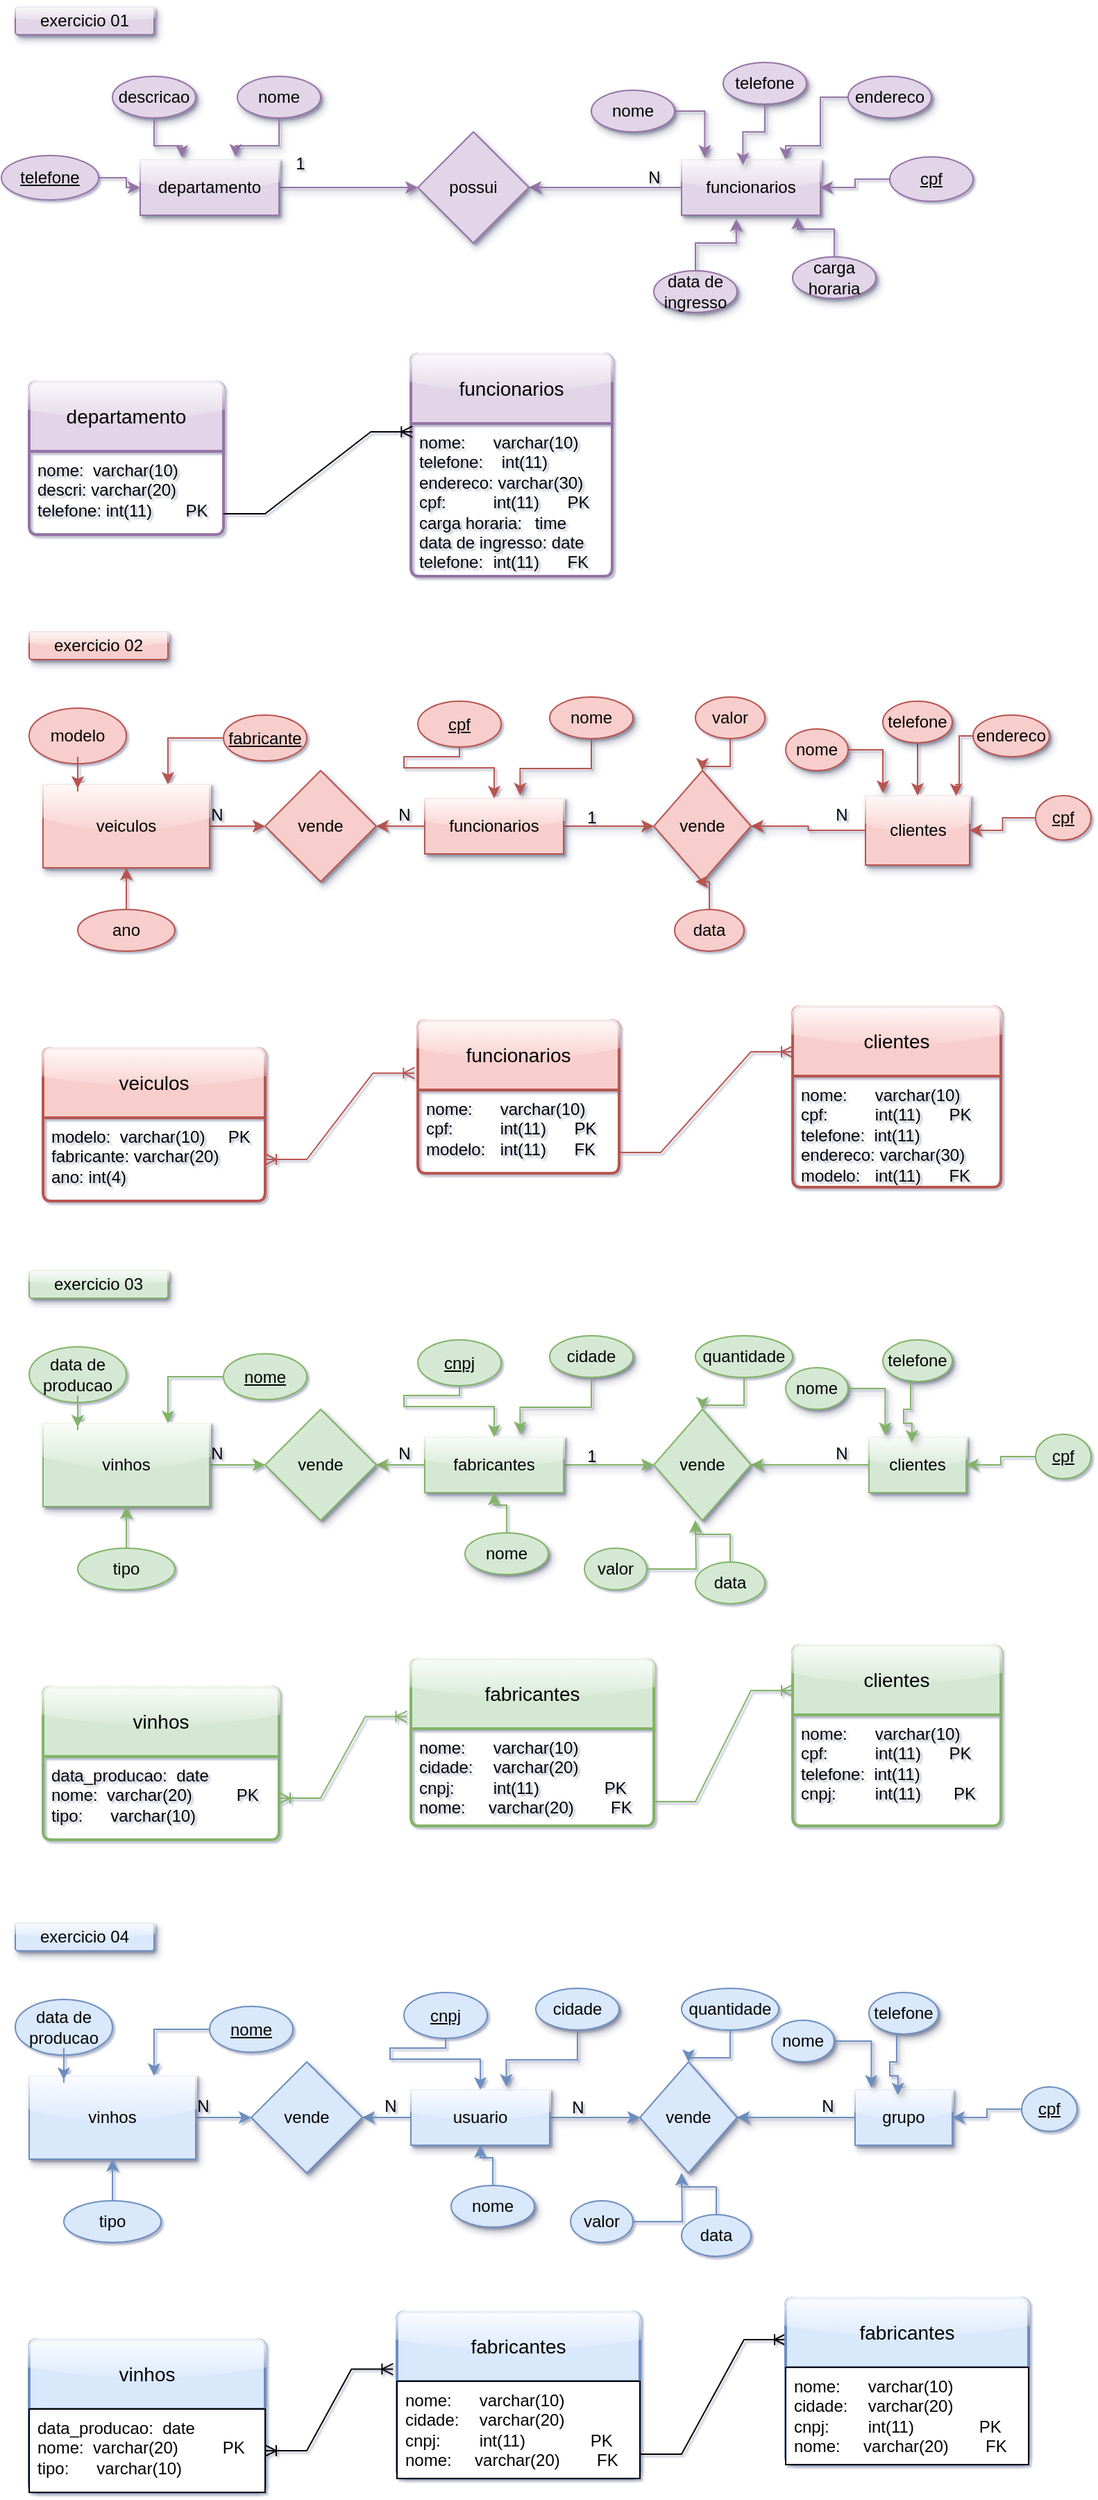 <mxfile version="28.1.1">
  <diagram name="Página-1" id="RFW3i6rPfgu-Dd-O8ILE">
    <mxGraphModel dx="815" dy="444" grid="1" gridSize="10" guides="1" tooltips="1" connect="1" arrows="1" fold="1" page="1" pageScale="1" pageWidth="827" pageHeight="1169" math="0" shadow="1">
      <root>
        <mxCell id="0" />
        <mxCell id="1" parent="0" />
        <mxCell id="dexvFyePQdmzR5AeKXSp-4" value="" style="edgeStyle=orthogonalEdgeStyle;rounded=0;orthogonalLoop=1;jettySize=auto;html=1;fillColor=#e1d5e7;strokeColor=#9673a6;shadow=1;" edge="1" parent="1" source="dexvFyePQdmzR5AeKXSp-1" target="dexvFyePQdmzR5AeKXSp-3">
          <mxGeometry relative="1" as="geometry" />
        </mxCell>
        <mxCell id="dexvFyePQdmzR5AeKXSp-1" value="departamento" style="whiteSpace=wrap;html=1;align=center;fillColor=#e1d5e7;strokeColor=#9673a6;glass=1;shadow=1;" vertex="1" parent="1">
          <mxGeometry x="120" y="180" width="100" height="40" as="geometry" />
        </mxCell>
        <mxCell id="dexvFyePQdmzR5AeKXSp-5" style="edgeStyle=orthogonalEdgeStyle;rounded=0;orthogonalLoop=1;jettySize=auto;html=1;entryX=1;entryY=0.5;entryDx=0;entryDy=0;fillColor=#e1d5e7;strokeColor=#9673a6;shadow=1;" edge="1" parent="1" source="dexvFyePQdmzR5AeKXSp-2" target="dexvFyePQdmzR5AeKXSp-3">
          <mxGeometry relative="1" as="geometry" />
        </mxCell>
        <mxCell id="dexvFyePQdmzR5AeKXSp-2" value="funcionarios" style="whiteSpace=wrap;html=1;align=center;fillColor=#e1d5e7;strokeColor=#9673a6;shadow=1;glass=1;" vertex="1" parent="1">
          <mxGeometry x="510" y="180" width="100" height="40" as="geometry" />
        </mxCell>
        <mxCell id="dexvFyePQdmzR5AeKXSp-3" value="possui" style="rhombus;whiteSpace=wrap;html=1;fillColor=#e1d5e7;strokeColor=#9673a6;shadow=1;rounded=0;" vertex="1" parent="1">
          <mxGeometry x="320" y="160" width="80" height="80" as="geometry" />
        </mxCell>
        <mxCell id="dexvFyePQdmzR5AeKXSp-6" value="1" style="text;html=1;align=center;verticalAlign=middle;resizable=0;points=[];autosize=1;shadow=1;" vertex="1" parent="1">
          <mxGeometry x="220" y="168" width="30" height="30" as="geometry" />
        </mxCell>
        <mxCell id="dexvFyePQdmzR5AeKXSp-7" value="N" style="text;html=1;align=center;verticalAlign=middle;resizable=0;points=[];autosize=1;shadow=1;" vertex="1" parent="1">
          <mxGeometry x="475" y="178" width="30" height="30" as="geometry" />
        </mxCell>
        <mxCell id="dexvFyePQdmzR5AeKXSp-9" value="nome" style="ellipse;whiteSpace=wrap;html=1;align=center;fillColor=#e1d5e7;strokeColor=#9673a6;shadow=1;" vertex="1" parent="1">
          <mxGeometry x="190" y="120" width="60" height="30" as="geometry" />
        </mxCell>
        <mxCell id="dexvFyePQdmzR5AeKXSp-10" value="descricao" style="ellipse;whiteSpace=wrap;html=1;align=center;fillColor=#e1d5e7;strokeColor=#9673a6;shadow=1;" vertex="1" parent="1">
          <mxGeometry x="100" y="120" width="60" height="30" as="geometry" />
        </mxCell>
        <mxCell id="dexvFyePQdmzR5AeKXSp-12" style="edgeStyle=orthogonalEdgeStyle;rounded=0;orthogonalLoop=1;jettySize=auto;html=1;entryX=0.301;entryY=-0.038;entryDx=0;entryDy=0;entryPerimeter=0;fillColor=#e1d5e7;strokeColor=#9673a6;shadow=1;" edge="1" parent="1" source="dexvFyePQdmzR5AeKXSp-10" target="dexvFyePQdmzR5AeKXSp-1">
          <mxGeometry relative="1" as="geometry" />
        </mxCell>
        <mxCell id="dexvFyePQdmzR5AeKXSp-13" style="edgeStyle=orthogonalEdgeStyle;rounded=0;orthogonalLoop=1;jettySize=auto;html=1;entryX=0.687;entryY=-0.055;entryDx=0;entryDy=0;entryPerimeter=0;fillColor=#e1d5e7;strokeColor=#9673a6;shadow=1;" edge="1" parent="1" source="dexvFyePQdmzR5AeKXSp-9" target="dexvFyePQdmzR5AeKXSp-1">
          <mxGeometry relative="1" as="geometry" />
        </mxCell>
        <mxCell id="dexvFyePQdmzR5AeKXSp-15" value="nome" style="ellipse;whiteSpace=wrap;html=1;align=center;fillColor=#e1d5e7;strokeColor=#9673a6;shadow=1;" vertex="1" parent="1">
          <mxGeometry x="445" y="130" width="60" height="30" as="geometry" />
        </mxCell>
        <mxCell id="dexvFyePQdmzR5AeKXSp-16" value="telefone" style="ellipse;whiteSpace=wrap;html=1;align=center;fillColor=#e1d5e7;strokeColor=#9673a6;shadow=1;" vertex="1" parent="1">
          <mxGeometry x="540" y="110" width="60" height="30" as="geometry" />
        </mxCell>
        <mxCell id="dexvFyePQdmzR5AeKXSp-23" style="edgeStyle=orthogonalEdgeStyle;rounded=0;orthogonalLoop=1;jettySize=auto;html=1;entryX=0.75;entryY=0;entryDx=0;entryDy=0;fillColor=#e1d5e7;strokeColor=#9673a6;shadow=1;" edge="1" parent="1" source="dexvFyePQdmzR5AeKXSp-17" target="dexvFyePQdmzR5AeKXSp-2">
          <mxGeometry relative="1" as="geometry">
            <Array as="points">
              <mxPoint x="610" y="135" />
              <mxPoint x="610" y="170" />
              <mxPoint x="585" y="170" />
            </Array>
          </mxGeometry>
        </mxCell>
        <mxCell id="dexvFyePQdmzR5AeKXSp-17" value="endereco" style="ellipse;whiteSpace=wrap;html=1;align=center;fillColor=#e1d5e7;strokeColor=#9673a6;shadow=1;" vertex="1" parent="1">
          <mxGeometry x="630" y="120" width="60" height="30" as="geometry" />
        </mxCell>
        <mxCell id="dexvFyePQdmzR5AeKXSp-19" value="carga horaria" style="ellipse;whiteSpace=wrap;html=1;align=center;fillColor=#e1d5e7;strokeColor=#9673a6;shadow=1;" vertex="1" parent="1">
          <mxGeometry x="590" y="250" width="60" height="30" as="geometry" />
        </mxCell>
        <mxCell id="dexvFyePQdmzR5AeKXSp-20" value="data de ingresso" style="ellipse;whiteSpace=wrap;html=1;align=center;fillColor=#e1d5e7;strokeColor=#9673a6;shadow=1;" vertex="1" parent="1">
          <mxGeometry x="490" y="260" width="60" height="30" as="geometry" />
        </mxCell>
        <mxCell id="dexvFyePQdmzR5AeKXSp-21" style="edgeStyle=orthogonalEdgeStyle;rounded=0;orthogonalLoop=1;jettySize=auto;html=1;entryX=0.167;entryY=-0.038;entryDx=0;entryDy=0;entryPerimeter=0;fillColor=#e1d5e7;strokeColor=#9673a6;shadow=1;" edge="1" parent="1" source="dexvFyePQdmzR5AeKXSp-15" target="dexvFyePQdmzR5AeKXSp-2">
          <mxGeometry relative="1" as="geometry" />
        </mxCell>
        <mxCell id="dexvFyePQdmzR5AeKXSp-22" style="edgeStyle=orthogonalEdgeStyle;rounded=0;orthogonalLoop=1;jettySize=auto;html=1;entryX=0.442;entryY=0.1;entryDx=0;entryDy=0;entryPerimeter=0;fillColor=#e1d5e7;strokeColor=#9673a6;shadow=1;" edge="1" parent="1" source="dexvFyePQdmzR5AeKXSp-16" target="dexvFyePQdmzR5AeKXSp-2">
          <mxGeometry relative="1" as="geometry">
            <Array as="points">
              <mxPoint x="570" y="160" />
              <mxPoint x="554" y="160" />
            </Array>
          </mxGeometry>
        </mxCell>
        <mxCell id="dexvFyePQdmzR5AeKXSp-25" style="edgeStyle=orthogonalEdgeStyle;rounded=0;orthogonalLoop=1;jettySize=auto;html=1;entryX=0.836;entryY=1.031;entryDx=0;entryDy=0;entryPerimeter=0;fillColor=#e1d5e7;strokeColor=#9673a6;shadow=1;" edge="1" parent="1" source="dexvFyePQdmzR5AeKXSp-19" target="dexvFyePQdmzR5AeKXSp-2">
          <mxGeometry relative="1" as="geometry" />
        </mxCell>
        <mxCell id="dexvFyePQdmzR5AeKXSp-27" style="edgeStyle=orthogonalEdgeStyle;rounded=0;orthogonalLoop=1;jettySize=auto;html=1;entryX=0.394;entryY=1.066;entryDx=0;entryDy=0;entryPerimeter=0;fillColor=#e1d5e7;strokeColor=#9673a6;shadow=1;" edge="1" parent="1" source="dexvFyePQdmzR5AeKXSp-20" target="dexvFyePQdmzR5AeKXSp-2">
          <mxGeometry relative="1" as="geometry" />
        </mxCell>
        <mxCell id="dexvFyePQdmzR5AeKXSp-28" value="exercicio 01" style="rounded=1;arcSize=10;whiteSpace=wrap;html=1;align=center;fillColor=#e1d5e7;strokeColor=#9673a6;shadow=1;gradientColor=none;glass=1;" vertex="1" parent="1">
          <mxGeometry x="30" y="70" width="100" height="20" as="geometry" />
        </mxCell>
        <mxCell id="dexvFyePQdmzR5AeKXSp-30" value="departamento" style="swimlane;childLayout=stackLayout;horizontal=1;startSize=50;horizontalStack=0;rounded=1;fontSize=14;fontStyle=0;strokeWidth=2;resizeParent=0;resizeLast=1;shadow=0;dashed=0;align=center;arcSize=4;whiteSpace=wrap;html=1;fillColor=#e1d5e7;strokeColor=#9673a6;glass=1;" vertex="1" parent="1">
          <mxGeometry x="40" y="340" width="140" height="110" as="geometry" />
        </mxCell>
        <mxCell id="dexvFyePQdmzR5AeKXSp-31" value="nome:&amp;nbsp; varchar(10)&lt;div&gt;&lt;div&gt;descri: varchar(20)&lt;/div&gt;&lt;/div&gt;&lt;div&gt;telefone: int(11)&lt;span style=&quot;white-space: pre;&quot;&gt;&#x9;&lt;/span&gt;PK&lt;/div&gt;" style="align=left;strokeColor=none;fillColor=none;spacingLeft=4;spacingRight=4;fontSize=12;verticalAlign=top;resizable=0;rotatable=0;part=1;html=1;whiteSpace=wrap;" vertex="1" parent="dexvFyePQdmzR5AeKXSp-30">
          <mxGeometry y="50" width="140" height="60" as="geometry" />
        </mxCell>
        <mxCell id="dexvFyePQdmzR5AeKXSp-32" value="funcionarios" style="swimlane;childLayout=stackLayout;horizontal=1;startSize=50;horizontalStack=0;rounded=1;fontSize=14;fontStyle=0;strokeWidth=2;resizeParent=0;resizeLast=1;shadow=0;dashed=0;align=center;arcSize=4;whiteSpace=wrap;html=1;fillColor=#e1d5e7;strokeColor=#9673a6;glass=1;" vertex="1" parent="1">
          <mxGeometry x="315" y="320" width="145" height="160" as="geometry" />
        </mxCell>
        <mxCell id="dexvFyePQdmzR5AeKXSp-33" value="nome:&amp;nbsp; &amp;nbsp; &amp;nbsp; varchar(10)&lt;div&gt;telefone:&amp;nbsp; &amp;nbsp; int(11)&lt;/div&gt;&lt;div&gt;endereco: varchar(30)&lt;/div&gt;&lt;div&gt;cpf:&amp;nbsp;&amp;nbsp;&lt;span style=&quot;white-space: pre;&quot;&gt;&#x9;&lt;/span&gt;int(11)&lt;span style=&quot;white-space: pre;&quot;&gt;&#x9;&lt;/span&gt;PK&lt;/div&gt;&lt;div&gt;carga horaria:&lt;span style=&quot;white-space: pre;&quot;&gt;&#x9;&lt;/span&gt;&amp;nbsp;time&lt;/div&gt;&lt;div&gt;data de ingresso: date&lt;/div&gt;&lt;div&gt;telefone:&lt;span style=&quot;white-space: pre;&quot;&gt;&#x9;&lt;/span&gt;int(11)&lt;span style=&quot;white-space: pre;&quot;&gt;&#x9;&lt;/span&gt;FK&lt;/div&gt;" style="align=left;strokeColor=none;fillColor=none;spacingLeft=4;spacingRight=4;fontSize=12;verticalAlign=top;resizable=0;rotatable=0;part=1;html=1;whiteSpace=wrap;" vertex="1" parent="dexvFyePQdmzR5AeKXSp-32">
          <mxGeometry y="50" width="145" height="110" as="geometry" />
        </mxCell>
        <mxCell id="dexvFyePQdmzR5AeKXSp-34" value="" style="edgeStyle=entityRelationEdgeStyle;fontSize=12;html=1;endArrow=ERoneToMany;rounded=0;entryX=0.008;entryY=0.054;entryDx=0;entryDy=0;entryPerimeter=0;exitX=1;exitY=0.75;exitDx=0;exitDy=0;" edge="1" parent="1" source="dexvFyePQdmzR5AeKXSp-31" target="dexvFyePQdmzR5AeKXSp-33">
          <mxGeometry width="100" height="100" relative="1" as="geometry">
            <mxPoint x="180" y="510" as="sourcePoint" />
            <mxPoint x="280" y="410" as="targetPoint" />
          </mxGeometry>
        </mxCell>
        <mxCell id="dexvFyePQdmzR5AeKXSp-37" style="edgeStyle=orthogonalEdgeStyle;rounded=0;orthogonalLoop=1;jettySize=auto;html=1;entryX=1;entryY=0.5;entryDx=0;entryDy=0;fillColor=#e1d5e7;strokeColor=#9673a6;" edge="1" parent="1" source="dexvFyePQdmzR5AeKXSp-36" target="dexvFyePQdmzR5AeKXSp-2">
          <mxGeometry relative="1" as="geometry" />
        </mxCell>
        <mxCell id="dexvFyePQdmzR5AeKXSp-36" value="cpf" style="ellipse;whiteSpace=wrap;html=1;align=center;fontStyle=4;fillColor=#e1d5e7;strokeColor=#9673a6;" vertex="1" parent="1">
          <mxGeometry x="660" y="178" width="60" height="32" as="geometry" />
        </mxCell>
        <mxCell id="dexvFyePQdmzR5AeKXSp-40" style="edgeStyle=orthogonalEdgeStyle;rounded=0;orthogonalLoop=1;jettySize=auto;html=1;fillColor=#e1d5e7;strokeColor=#9673a6;" edge="1" parent="1" source="dexvFyePQdmzR5AeKXSp-38" target="dexvFyePQdmzR5AeKXSp-1">
          <mxGeometry relative="1" as="geometry" />
        </mxCell>
        <mxCell id="dexvFyePQdmzR5AeKXSp-38" value="telefone" style="ellipse;whiteSpace=wrap;html=1;align=center;fontStyle=4;fillColor=#e1d5e7;strokeColor=#9673a6;" vertex="1" parent="1">
          <mxGeometry x="20" y="177" width="70" height="32" as="geometry" />
        </mxCell>
        <mxCell id="dexvFyePQdmzR5AeKXSp-44" value="" style="edgeStyle=orthogonalEdgeStyle;rounded=0;orthogonalLoop=1;jettySize=auto;html=1;fillColor=#f8cecc;strokeColor=#b85450;shadow=1;" edge="1" source="dexvFyePQdmzR5AeKXSp-45" target="dexvFyePQdmzR5AeKXSp-48" parent="1">
          <mxGeometry relative="1" as="geometry" />
        </mxCell>
        <mxCell id="dexvFyePQdmzR5AeKXSp-76" value="" style="edgeStyle=orthogonalEdgeStyle;rounded=0;orthogonalLoop=1;jettySize=auto;html=1;fillColor=#f8cecc;strokeColor=#b85450;" edge="1" parent="1" source="dexvFyePQdmzR5AeKXSp-45" target="dexvFyePQdmzR5AeKXSp-75">
          <mxGeometry relative="1" as="geometry" />
        </mxCell>
        <mxCell id="dexvFyePQdmzR5AeKXSp-45" value="funcionarios" style="whiteSpace=wrap;html=1;align=center;fillColor=#f8cecc;strokeColor=#b85450;glass=1;shadow=1;" vertex="1" parent="1">
          <mxGeometry x="325" y="640" width="100" height="40" as="geometry" />
        </mxCell>
        <mxCell id="dexvFyePQdmzR5AeKXSp-46" style="edgeStyle=orthogonalEdgeStyle;rounded=0;orthogonalLoop=1;jettySize=auto;html=1;entryX=1;entryY=0.5;entryDx=0;entryDy=0;fillColor=#f8cecc;strokeColor=#b85450;shadow=1;" edge="1" source="dexvFyePQdmzR5AeKXSp-47" target="dexvFyePQdmzR5AeKXSp-48" parent="1">
          <mxGeometry relative="1" as="geometry" />
        </mxCell>
        <mxCell id="dexvFyePQdmzR5AeKXSp-47" value="clientes" style="whiteSpace=wrap;html=1;align=center;fillColor=#f8cecc;strokeColor=#b85450;shadow=1;glass=1;" vertex="1" parent="1">
          <mxGeometry x="642.5" y="638" width="75" height="50" as="geometry" />
        </mxCell>
        <mxCell id="dexvFyePQdmzR5AeKXSp-48" value="vende" style="rhombus;whiteSpace=wrap;html=1;fillColor=#f8cecc;strokeColor=#b85450;shadow=1;rounded=0;" vertex="1" parent="1">
          <mxGeometry x="490" y="620" width="70" height="80" as="geometry" />
        </mxCell>
        <mxCell id="dexvFyePQdmzR5AeKXSp-49" value="1" style="text;html=1;align=center;verticalAlign=middle;resizable=0;points=[];autosize=1;shadow=1;" vertex="1" parent="1">
          <mxGeometry x="430" y="639" width="30" height="30" as="geometry" />
        </mxCell>
        <mxCell id="dexvFyePQdmzR5AeKXSp-50" value="N" style="text;html=1;align=center;verticalAlign=middle;resizable=0;points=[];autosize=1;shadow=1;" vertex="1" parent="1">
          <mxGeometry x="610" y="636.5" width="30" height="30" as="geometry" />
        </mxCell>
        <mxCell id="dexvFyePQdmzR5AeKXSp-51" value="nome" style="ellipse;whiteSpace=wrap;html=1;align=center;fillColor=#f8cecc;strokeColor=#b85450;shadow=1;" vertex="1" parent="1">
          <mxGeometry x="415" y="567" width="60" height="30" as="geometry" />
        </mxCell>
        <mxCell id="dexvFyePQdmzR5AeKXSp-54" style="edgeStyle=orthogonalEdgeStyle;rounded=0;orthogonalLoop=1;jettySize=auto;html=1;entryX=0.687;entryY=-0.055;entryDx=0;entryDy=0;entryPerimeter=0;fillColor=#f8cecc;strokeColor=#b85450;shadow=1;" edge="1" source="dexvFyePQdmzR5AeKXSp-51" target="dexvFyePQdmzR5AeKXSp-45" parent="1">
          <mxGeometry relative="1" as="geometry" />
        </mxCell>
        <mxCell id="dexvFyePQdmzR5AeKXSp-55" value="nome" style="ellipse;whiteSpace=wrap;html=1;align=center;fillColor=#f8cecc;strokeColor=#b85450;shadow=1;" vertex="1" parent="1">
          <mxGeometry x="585" y="590" width="45" height="30" as="geometry" />
        </mxCell>
        <mxCell id="dexvFyePQdmzR5AeKXSp-143" style="edgeStyle=orthogonalEdgeStyle;rounded=0;orthogonalLoop=1;jettySize=auto;html=1;entryX=0.5;entryY=0;entryDx=0;entryDy=0;fillColor=#f8cecc;strokeColor=#b85450;" edge="1" parent="1" source="dexvFyePQdmzR5AeKXSp-56" target="dexvFyePQdmzR5AeKXSp-47">
          <mxGeometry relative="1" as="geometry" />
        </mxCell>
        <mxCell id="dexvFyePQdmzR5AeKXSp-56" value="telefone" style="ellipse;whiteSpace=wrap;html=1;align=center;fillColor=#f8cecc;strokeColor=#b85450;shadow=1;" vertex="1" parent="1">
          <mxGeometry x="655" y="570" width="50" height="30" as="geometry" />
        </mxCell>
        <mxCell id="dexvFyePQdmzR5AeKXSp-58" value="endereco" style="ellipse;whiteSpace=wrap;html=1;align=center;fillColor=#f8cecc;strokeColor=#b85450;shadow=1;" vertex="1" parent="1">
          <mxGeometry x="720" y="580" width="55" height="30" as="geometry" />
        </mxCell>
        <mxCell id="dexvFyePQdmzR5AeKXSp-61" style="edgeStyle=orthogonalEdgeStyle;rounded=0;orthogonalLoop=1;jettySize=auto;html=1;entryX=0.167;entryY=-0.038;entryDx=0;entryDy=0;entryPerimeter=0;fillColor=#f8cecc;strokeColor=#b85450;shadow=1;" edge="1" source="dexvFyePQdmzR5AeKXSp-55" target="dexvFyePQdmzR5AeKXSp-47" parent="1">
          <mxGeometry relative="1" as="geometry" />
        </mxCell>
        <mxCell id="dexvFyePQdmzR5AeKXSp-65" value="exercicio 02" style="rounded=1;arcSize=10;whiteSpace=wrap;html=1;align=center;fillColor=#f8cecc;strokeColor=#b85450;shadow=1;glass=1;" vertex="1" parent="1">
          <mxGeometry x="40" y="520" width="100" height="20" as="geometry" />
        </mxCell>
        <mxCell id="dexvFyePQdmzR5AeKXSp-66" value="veiculos" style="swimlane;childLayout=stackLayout;horizontal=1;startSize=50;horizontalStack=0;rounded=1;fontSize=14;fontStyle=0;strokeWidth=2;resizeParent=0;resizeLast=1;shadow=0;dashed=0;align=center;arcSize=4;whiteSpace=wrap;html=1;fillColor=#f8cecc;strokeColor=#b85450;glass=1;" vertex="1" parent="1">
          <mxGeometry x="50" y="820" width="160" height="110" as="geometry" />
        </mxCell>
        <mxCell id="dexvFyePQdmzR5AeKXSp-67" value="modelo:&amp;nbsp; varchar(10)&amp;nbsp; &amp;nbsp; &amp;nbsp;PK&lt;div&gt;&lt;div&gt;fabricante: varchar(20)&lt;/div&gt;&lt;/div&gt;&lt;div&gt;ano: int(4)&lt;span style=&quot;white-space: pre;&quot;&gt;&#x9;&lt;/span&gt;&lt;/div&gt;" style="align=left;strokeColor=none;fillColor=none;spacingLeft=4;spacingRight=4;fontSize=12;verticalAlign=top;resizable=0;rotatable=0;part=1;html=1;whiteSpace=wrap;" vertex="1" parent="dexvFyePQdmzR5AeKXSp-66">
          <mxGeometry y="50" width="160" height="60" as="geometry" />
        </mxCell>
        <mxCell id="dexvFyePQdmzR5AeKXSp-68" value="funcionarios" style="swimlane;childLayout=stackLayout;horizontal=1;startSize=50;horizontalStack=0;rounded=1;fontSize=14;fontStyle=0;strokeWidth=2;resizeParent=0;resizeLast=1;shadow=0;dashed=0;align=center;arcSize=4;whiteSpace=wrap;html=1;fillColor=#f8cecc;strokeColor=#b85450;glass=1;" vertex="1" parent="1">
          <mxGeometry x="320" y="800" width="145" height="110" as="geometry" />
        </mxCell>
        <mxCell id="dexvFyePQdmzR5AeKXSp-69" value="nome:&amp;nbsp; &amp;nbsp; &amp;nbsp; varchar(10)&lt;div&gt;cpf:&amp;nbsp;&amp;nbsp;&lt;span style=&quot;white-space: pre;&quot;&gt;&#x9;&lt;/span&gt;int(11)&lt;span style=&quot;white-space: pre;&quot;&gt;&#x9;&lt;/span&gt;PK&lt;/div&gt;&lt;div&gt;&lt;span style=&quot;background-color: transparent; color: light-dark(rgb(0, 0, 0), rgb(255, 255, 255));&quot;&gt;modelo:&lt;/span&gt;&lt;span style=&quot;background-color: transparent; color: light-dark(rgb(0, 0, 0), rgb(255, 255, 255)); white-space: pre;&quot;&gt;&#x9;&lt;/span&gt;&lt;span style=&quot;background-color: transparent; color: light-dark(rgb(0, 0, 0), rgb(255, 255, 255));&quot;&gt;int(11)&lt;/span&gt;&lt;span style=&quot;background-color: transparent; color: light-dark(rgb(0, 0, 0), rgb(255, 255, 255)); white-space: pre;&quot;&gt;&#x9;&lt;/span&gt;&lt;span style=&quot;background-color: transparent; color: light-dark(rgb(0, 0, 0), rgb(255, 255, 255));&quot;&gt;FK&lt;/span&gt;&lt;/div&gt;" style="align=left;strokeColor=none;fillColor=none;spacingLeft=4;spacingRight=4;fontSize=12;verticalAlign=top;resizable=0;rotatable=0;part=1;html=1;whiteSpace=wrap;" vertex="1" parent="dexvFyePQdmzR5AeKXSp-68">
          <mxGeometry y="50" width="145" height="60" as="geometry" />
        </mxCell>
        <mxCell id="dexvFyePQdmzR5AeKXSp-70" value="" style="edgeStyle=entityRelationEdgeStyle;fontSize=12;html=1;endArrow=ERoneToMany;rounded=0;entryX=0;entryY=0.25;entryDx=0;entryDy=0;exitX=1;exitY=0.75;exitDx=0;exitDy=0;fillColor=#f8cecc;strokeColor=#b85450;" edge="1" source="dexvFyePQdmzR5AeKXSp-69" target="dexvFyePQdmzR5AeKXSp-93" parent="1">
          <mxGeometry width="100" height="100" relative="1" as="geometry">
            <mxPoint x="190" y="960" as="sourcePoint" />
            <mxPoint x="290" y="860" as="targetPoint" />
          </mxGeometry>
        </mxCell>
        <mxCell id="dexvFyePQdmzR5AeKXSp-71" style="edgeStyle=orthogonalEdgeStyle;rounded=0;orthogonalLoop=1;jettySize=auto;html=1;entryX=1;entryY=0.5;entryDx=0;entryDy=0;fillColor=#f8cecc;strokeColor=#b85450;" edge="1" source="dexvFyePQdmzR5AeKXSp-72" target="dexvFyePQdmzR5AeKXSp-47" parent="1">
          <mxGeometry relative="1" as="geometry" />
        </mxCell>
        <mxCell id="dexvFyePQdmzR5AeKXSp-72" value="cpf" style="ellipse;whiteSpace=wrap;html=1;align=center;fontStyle=4;fillColor=#f8cecc;strokeColor=#b85450;" vertex="1" parent="1">
          <mxGeometry x="765" y="638" width="40" height="32" as="geometry" />
        </mxCell>
        <mxCell id="dexvFyePQdmzR5AeKXSp-73" style="edgeStyle=orthogonalEdgeStyle;rounded=0;orthogonalLoop=1;jettySize=auto;html=1;fillColor=#f8cecc;strokeColor=#b85450;" edge="1" source="dexvFyePQdmzR5AeKXSp-74" target="dexvFyePQdmzR5AeKXSp-45" parent="1">
          <mxGeometry relative="1" as="geometry">
            <Array as="points">
              <mxPoint x="350" y="610" />
              <mxPoint x="310" y="610" />
              <mxPoint x="310" y="618" />
              <mxPoint x="375" y="618" />
            </Array>
          </mxGeometry>
        </mxCell>
        <mxCell id="dexvFyePQdmzR5AeKXSp-74" value="cpf" style="ellipse;whiteSpace=wrap;html=1;align=center;fontStyle=4;fillColor=#f8cecc;strokeColor=#b85450;" vertex="1" parent="1">
          <mxGeometry x="320" y="570" width="60" height="33" as="geometry" />
        </mxCell>
        <mxCell id="dexvFyePQdmzR5AeKXSp-75" value="vende" style="rhombus;whiteSpace=wrap;html=1;fillColor=#f8cecc;strokeColor=#b85450;glass=1;shadow=1;" vertex="1" parent="1">
          <mxGeometry x="210" y="620" width="80" height="80" as="geometry" />
        </mxCell>
        <mxCell id="dexvFyePQdmzR5AeKXSp-79" value="" style="edgeStyle=orthogonalEdgeStyle;rounded=0;orthogonalLoop=1;jettySize=auto;html=1;fillColor=#f8cecc;strokeColor=#b85450;" edge="1" parent="1" source="dexvFyePQdmzR5AeKXSp-77" target="dexvFyePQdmzR5AeKXSp-75">
          <mxGeometry relative="1" as="geometry" />
        </mxCell>
        <mxCell id="dexvFyePQdmzR5AeKXSp-77" value="veiculos" style="whiteSpace=wrap;html=1;fillColor=#f8cecc;strokeColor=#b85450;glass=1;shadow=1;" vertex="1" parent="1">
          <mxGeometry x="50" y="630" width="120" height="60" as="geometry" />
        </mxCell>
        <mxCell id="dexvFyePQdmzR5AeKXSp-81" value="modelo" style="ellipse;whiteSpace=wrap;html=1;align=center;fillColor=#f8cecc;strokeColor=#b85450;" vertex="1" parent="1">
          <mxGeometry x="40" y="575" width="70" height="40" as="geometry" />
        </mxCell>
        <mxCell id="dexvFyePQdmzR5AeKXSp-86" style="edgeStyle=orthogonalEdgeStyle;rounded=0;orthogonalLoop=1;jettySize=auto;html=1;entryX=0.5;entryY=1;entryDx=0;entryDy=0;fillColor=#f8cecc;strokeColor=#b85450;" edge="1" parent="1" source="dexvFyePQdmzR5AeKXSp-82" target="dexvFyePQdmzR5AeKXSp-77">
          <mxGeometry relative="1" as="geometry" />
        </mxCell>
        <mxCell id="dexvFyePQdmzR5AeKXSp-82" value="ano" style="ellipse;whiteSpace=wrap;html=1;align=center;fillColor=#f8cecc;strokeColor=#b85450;" vertex="1" parent="1">
          <mxGeometry x="75" y="720" width="70" height="30" as="geometry" />
        </mxCell>
        <mxCell id="dexvFyePQdmzR5AeKXSp-85" style="edgeStyle=orthogonalEdgeStyle;rounded=0;orthogonalLoop=1;jettySize=auto;html=1;entryX=0.208;entryY=0.049;entryDx=0;entryDy=0;entryPerimeter=0;fillColor=#f8cecc;strokeColor=#b85450;" edge="1" parent="1" source="dexvFyePQdmzR5AeKXSp-81" target="dexvFyePQdmzR5AeKXSp-77">
          <mxGeometry relative="1" as="geometry" />
        </mxCell>
        <mxCell id="dexvFyePQdmzR5AeKXSp-87" value="data" style="ellipse;whiteSpace=wrap;html=1;align=center;fillColor=#f8cecc;strokeColor=#b85450;" vertex="1" parent="1">
          <mxGeometry x="505" y="720" width="50" height="30" as="geometry" />
        </mxCell>
        <mxCell id="dexvFyePQdmzR5AeKXSp-89" style="edgeStyle=orthogonalEdgeStyle;rounded=0;orthogonalLoop=1;jettySize=auto;html=1;entryX=0.5;entryY=0;entryDx=0;entryDy=0;fillColor=#f8cecc;strokeColor=#b85450;" edge="1" parent="1" source="dexvFyePQdmzR5AeKXSp-88" target="dexvFyePQdmzR5AeKXSp-48">
          <mxGeometry relative="1" as="geometry" />
        </mxCell>
        <mxCell id="dexvFyePQdmzR5AeKXSp-88" value="valor" style="ellipse;whiteSpace=wrap;html=1;align=center;fillColor=#f8cecc;strokeColor=#b85450;" vertex="1" parent="1">
          <mxGeometry x="520" y="567" width="50" height="30" as="geometry" />
        </mxCell>
        <mxCell id="dexvFyePQdmzR5AeKXSp-90" style="edgeStyle=orthogonalEdgeStyle;rounded=0;orthogonalLoop=1;jettySize=auto;html=1;entryX=0.429;entryY=1;entryDx=0;entryDy=0;entryPerimeter=0;fillColor=#f8cecc;strokeColor=#b85450;" edge="1" parent="1" source="dexvFyePQdmzR5AeKXSp-87" target="dexvFyePQdmzR5AeKXSp-48">
          <mxGeometry relative="1" as="geometry" />
        </mxCell>
        <mxCell id="dexvFyePQdmzR5AeKXSp-91" value="N" style="text;html=1;align=center;verticalAlign=middle;resizable=0;points=[];autosize=1;" vertex="1" parent="1">
          <mxGeometry x="160" y="636.5" width="30" height="30" as="geometry" />
        </mxCell>
        <mxCell id="dexvFyePQdmzR5AeKXSp-92" value="N" style="text;html=1;align=center;verticalAlign=middle;resizable=0;points=[];autosize=1;" vertex="1" parent="1">
          <mxGeometry x="295" y="636.5" width="30" height="30" as="geometry" />
        </mxCell>
        <mxCell id="dexvFyePQdmzR5AeKXSp-93" value="clientes" style="swimlane;childLayout=stackLayout;horizontal=1;startSize=50;horizontalStack=0;rounded=1;fontSize=14;fontStyle=0;strokeWidth=2;resizeParent=0;resizeLast=1;shadow=0;dashed=0;align=center;arcSize=4;whiteSpace=wrap;html=1;fillColor=#f8cecc;strokeColor=#b85450;glass=1;" vertex="1" parent="1">
          <mxGeometry x="590" y="790" width="150" height="130" as="geometry" />
        </mxCell>
        <mxCell id="dexvFyePQdmzR5AeKXSp-94" value="nome:&amp;nbsp; &amp;nbsp; &amp;nbsp; varchar(10)&lt;div&gt;cpf:&amp;nbsp;&amp;nbsp;&lt;span style=&quot;white-space: pre;&quot;&gt;&#x9;&lt;/span&gt;int(11)&lt;span style=&quot;white-space: pre;&quot;&gt;&#x9;&lt;/span&gt;PK&lt;/div&gt;&lt;div&gt;telefone:&amp;nbsp; int(11)&lt;/div&gt;&lt;div&gt;endereco: varchar(30)&lt;/div&gt;&lt;div&gt;&lt;span style=&quot;background-color: transparent; color: light-dark(rgb(0, 0, 0), rgb(255, 255, 255));&quot;&gt;modelo:&lt;/span&gt;&lt;span style=&quot;background-color: transparent; color: light-dark(rgb(0, 0, 0), rgb(255, 255, 255)); white-space: pre;&quot;&gt;&#x9;&lt;/span&gt;&lt;span style=&quot;background-color: transparent; color: light-dark(rgb(0, 0, 0), rgb(255, 255, 255));&quot;&gt;int(11)&lt;/span&gt;&lt;span style=&quot;background-color: transparent; color: light-dark(rgb(0, 0, 0), rgb(255, 255, 255)); white-space: pre;&quot;&gt;&#x9;&lt;/span&gt;&lt;span style=&quot;background-color: transparent; color: light-dark(rgb(0, 0, 0), rgb(255, 255, 255));&quot;&gt;FK&lt;/span&gt;&lt;/div&gt;" style="align=left;strokeColor=none;fillColor=none;spacingLeft=4;spacingRight=4;fontSize=12;verticalAlign=top;resizable=0;rotatable=0;part=1;html=1;whiteSpace=wrap;" vertex="1" parent="dexvFyePQdmzR5AeKXSp-93">
          <mxGeometry y="50" width="150" height="80" as="geometry" />
        </mxCell>
        <mxCell id="dexvFyePQdmzR5AeKXSp-95" value="" style="edgeStyle=entityRelationEdgeStyle;fontSize=12;html=1;endArrow=ERoneToMany;startArrow=ERoneToMany;rounded=0;entryX=-0.016;entryY=0.344;entryDx=0;entryDy=0;entryPerimeter=0;exitX=1;exitY=0.5;exitDx=0;exitDy=0;fillColor=#f8cecc;strokeColor=#b85450;" edge="1" parent="1" source="dexvFyePQdmzR5AeKXSp-67" target="dexvFyePQdmzR5AeKXSp-68">
          <mxGeometry width="100" height="100" relative="1" as="geometry">
            <mxPoint x="390" y="840" as="sourcePoint" />
            <mxPoint x="490" y="740" as="targetPoint" />
          </mxGeometry>
        </mxCell>
        <mxCell id="dexvFyePQdmzR5AeKXSp-97" style="edgeStyle=orthogonalEdgeStyle;rounded=0;orthogonalLoop=1;jettySize=auto;html=1;entryX=0.75;entryY=0;entryDx=0;entryDy=0;fillColor=#f8cecc;strokeColor=#b85450;" edge="1" parent="1" source="dexvFyePQdmzR5AeKXSp-96" target="dexvFyePQdmzR5AeKXSp-77">
          <mxGeometry relative="1" as="geometry" />
        </mxCell>
        <mxCell id="dexvFyePQdmzR5AeKXSp-96" value="fabricante" style="ellipse;whiteSpace=wrap;html=1;align=center;fontStyle=4;fillColor=#f8cecc;strokeColor=#b85450;" vertex="1" parent="1">
          <mxGeometry x="180" y="580" width="60" height="33" as="geometry" />
        </mxCell>
        <mxCell id="dexvFyePQdmzR5AeKXSp-98" value="" style="edgeStyle=orthogonalEdgeStyle;rounded=0;orthogonalLoop=1;jettySize=auto;html=1;fillColor=#d5e8d4;strokeColor=#82b366;shadow=1;" edge="1" source="dexvFyePQdmzR5AeKXSp-100" target="dexvFyePQdmzR5AeKXSp-103" parent="1">
          <mxGeometry relative="1" as="geometry" />
        </mxCell>
        <mxCell id="dexvFyePQdmzR5AeKXSp-99" value="" style="edgeStyle=orthogonalEdgeStyle;rounded=0;orthogonalLoop=1;jettySize=auto;html=1;fillColor=#d5e8d4;strokeColor=#82b366;" edge="1" source="dexvFyePQdmzR5AeKXSp-100" target="dexvFyePQdmzR5AeKXSp-124" parent="1">
          <mxGeometry relative="1" as="geometry" />
        </mxCell>
        <mxCell id="dexvFyePQdmzR5AeKXSp-100" value="fabricantes" style="whiteSpace=wrap;html=1;align=center;fillColor=#d5e8d4;strokeColor=#82b366;glass=1;shadow=1;" vertex="1" parent="1">
          <mxGeometry x="325" y="1100" width="100" height="40" as="geometry" />
        </mxCell>
        <mxCell id="dexvFyePQdmzR5AeKXSp-101" style="edgeStyle=orthogonalEdgeStyle;rounded=0;orthogonalLoop=1;jettySize=auto;html=1;entryX=1;entryY=0.5;entryDx=0;entryDy=0;fillColor=#d5e8d4;strokeColor=#82b366;shadow=1;" edge="1" source="dexvFyePQdmzR5AeKXSp-102" target="dexvFyePQdmzR5AeKXSp-103" parent="1">
          <mxGeometry relative="1" as="geometry" />
        </mxCell>
        <mxCell id="dexvFyePQdmzR5AeKXSp-102" value="clientes" style="whiteSpace=wrap;html=1;align=center;fillColor=#d5e8d4;strokeColor=#82b366;shadow=1;glass=1;" vertex="1" parent="1">
          <mxGeometry x="645" y="1100" width="70" height="40" as="geometry" />
        </mxCell>
        <mxCell id="dexvFyePQdmzR5AeKXSp-103" value="vende" style="rhombus;whiteSpace=wrap;html=1;fillColor=#d5e8d4;strokeColor=#82b366;shadow=1;rounded=0;" vertex="1" parent="1">
          <mxGeometry x="490" y="1080" width="70" height="80" as="geometry" />
        </mxCell>
        <mxCell id="dexvFyePQdmzR5AeKXSp-104" value="1" style="text;html=1;align=center;verticalAlign=middle;resizable=0;points=[];autosize=1;shadow=1;" vertex="1" parent="1">
          <mxGeometry x="430" y="1099" width="30" height="30" as="geometry" />
        </mxCell>
        <mxCell id="dexvFyePQdmzR5AeKXSp-105" value="N" style="text;html=1;align=center;verticalAlign=middle;resizable=0;points=[];autosize=1;shadow=1;" vertex="1" parent="1">
          <mxGeometry x="610" y="1096.5" width="30" height="30" as="geometry" />
        </mxCell>
        <mxCell id="dexvFyePQdmzR5AeKXSp-106" value="cidade" style="ellipse;whiteSpace=wrap;html=1;align=center;fillColor=#d5e8d4;strokeColor=#82b366;shadow=1;" vertex="1" parent="1">
          <mxGeometry x="415" y="1027" width="60" height="30" as="geometry" />
        </mxCell>
        <mxCell id="dexvFyePQdmzR5AeKXSp-107" style="edgeStyle=orthogonalEdgeStyle;rounded=0;orthogonalLoop=1;jettySize=auto;html=1;entryX=0.687;entryY=-0.055;entryDx=0;entryDy=0;entryPerimeter=0;fillColor=#d5e8d4;strokeColor=#82b366;shadow=1;" edge="1" source="dexvFyePQdmzR5AeKXSp-106" target="dexvFyePQdmzR5AeKXSp-100" parent="1">
          <mxGeometry relative="1" as="geometry" />
        </mxCell>
        <mxCell id="dexvFyePQdmzR5AeKXSp-108" value="nome" style="ellipse;whiteSpace=wrap;html=1;align=center;fillColor=#d5e8d4;strokeColor=#82b366;shadow=1;" vertex="1" parent="1">
          <mxGeometry x="585" y="1050" width="45" height="30" as="geometry" />
        </mxCell>
        <mxCell id="dexvFyePQdmzR5AeKXSp-109" value="telefone" style="ellipse;whiteSpace=wrap;html=1;align=center;fillColor=#d5e8d4;strokeColor=#82b366;shadow=1;" vertex="1" parent="1">
          <mxGeometry x="655" y="1030" width="50" height="30" as="geometry" />
        </mxCell>
        <mxCell id="dexvFyePQdmzR5AeKXSp-112" style="edgeStyle=orthogonalEdgeStyle;rounded=0;orthogonalLoop=1;jettySize=auto;html=1;entryX=0.167;entryY=-0.038;entryDx=0;entryDy=0;entryPerimeter=0;fillColor=#d5e8d4;strokeColor=#82b366;shadow=1;" edge="1" source="dexvFyePQdmzR5AeKXSp-108" target="dexvFyePQdmzR5AeKXSp-102" parent="1">
          <mxGeometry relative="1" as="geometry" />
        </mxCell>
        <mxCell id="dexvFyePQdmzR5AeKXSp-113" style="edgeStyle=orthogonalEdgeStyle;rounded=0;orthogonalLoop=1;jettySize=auto;html=1;entryX=0.442;entryY=0.1;entryDx=0;entryDy=0;entryPerimeter=0;fillColor=#d5e8d4;strokeColor=#82b366;shadow=1;" edge="1" source="dexvFyePQdmzR5AeKXSp-109" target="dexvFyePQdmzR5AeKXSp-102" parent="1">
          <mxGeometry relative="1" as="geometry">
            <Array as="points">
              <mxPoint x="675" y="1080" />
              <mxPoint x="670" y="1080" />
              <mxPoint x="670" y="1090" />
              <mxPoint x="676" y="1090" />
            </Array>
          </mxGeometry>
        </mxCell>
        <mxCell id="dexvFyePQdmzR5AeKXSp-114" value="exercicio 03" style="rounded=1;arcSize=10;whiteSpace=wrap;html=1;align=center;fillColor=#d5e8d4;strokeColor=#82b366;shadow=1;glass=1;" vertex="1" parent="1">
          <mxGeometry x="40" y="980" width="100" height="20" as="geometry" />
        </mxCell>
        <mxCell id="dexvFyePQdmzR5AeKXSp-115" value="vinhos" style="swimlane;childLayout=stackLayout;horizontal=1;startSize=50;horizontalStack=0;rounded=1;fontSize=14;fontStyle=0;strokeWidth=2;resizeParent=0;resizeLast=1;shadow=0;dashed=0;align=center;arcSize=4;whiteSpace=wrap;html=1;fillColor=#d5e8d4;strokeColor=#82b366;glass=1;" vertex="1" parent="1">
          <mxGeometry x="50" y="1280" width="170" height="110" as="geometry" />
        </mxCell>
        <mxCell id="dexvFyePQdmzR5AeKXSp-116" value="data_producao:&amp;nbsp; date&amp;nbsp; &amp;nbsp;&amp;nbsp;&lt;div&gt;&lt;div&gt;nome:&amp;nbsp; varchar(20)&lt;span style=&quot;white-space: pre;&quot;&gt;&#x9;&lt;/span&gt;&lt;span style=&quot;white-space: pre;&quot;&gt;&#x9;&lt;/span&gt;PK&lt;/div&gt;&lt;/div&gt;&lt;div&gt;tipo:&amp;nbsp; &amp;nbsp; &amp;nbsp; varchar(10)&lt;span style=&quot;white-space: pre;&quot;&gt;&#x9;&lt;/span&gt;&lt;/div&gt;" style="align=left;strokeColor=none;fillColor=none;spacingLeft=4;spacingRight=4;fontSize=12;verticalAlign=top;resizable=0;rotatable=0;part=1;html=1;whiteSpace=wrap;" vertex="1" parent="dexvFyePQdmzR5AeKXSp-115">
          <mxGeometry y="50" width="170" height="60" as="geometry" />
        </mxCell>
        <mxCell id="dexvFyePQdmzR5AeKXSp-117" value="fabricantes" style="swimlane;childLayout=stackLayout;horizontal=1;startSize=50;horizontalStack=0;rounded=1;fontSize=14;fontStyle=0;strokeWidth=2;resizeParent=0;resizeLast=1;shadow=0;dashed=0;align=center;arcSize=4;whiteSpace=wrap;html=1;fillColor=#d5e8d4;strokeColor=#82b366;glass=1;" vertex="1" parent="1">
          <mxGeometry x="315" y="1260" width="175" height="120" as="geometry" />
        </mxCell>
        <mxCell id="dexvFyePQdmzR5AeKXSp-118" value="nome:&amp;nbsp; &amp;nbsp; &amp;nbsp; varchar(10)&lt;div&gt;cidade:&lt;span style=&quot;white-space: pre;&quot;&gt;&#x9;&lt;/span&gt;varchar(20)&lt;br&gt;&lt;div&gt;cnpj:&amp;nbsp;&amp;nbsp;&lt;span style=&quot;white-space: pre;&quot;&gt;&#x9;&lt;/span&gt;int(11)&lt;span style=&quot;white-space: pre;&quot;&gt;&#x9;&lt;/span&gt;&amp;nbsp; &amp;nbsp; &amp;nbsp; &amp;nbsp; PK&lt;/div&gt;&lt;div&gt;&lt;div&gt;nome:&amp;nbsp; &amp;nbsp; &amp;nbsp;varchar(20)&amp;nbsp; &amp;nbsp; &amp;nbsp; &amp;nbsp; FK&lt;/div&gt;&lt;/div&gt;&lt;/div&gt;" style="align=left;strokeColor=none;fillColor=none;spacingLeft=4;spacingRight=4;fontSize=12;verticalAlign=top;resizable=0;rotatable=0;part=1;html=1;whiteSpace=wrap;" vertex="1" parent="dexvFyePQdmzR5AeKXSp-117">
          <mxGeometry y="50" width="175" height="70" as="geometry" />
        </mxCell>
        <mxCell id="dexvFyePQdmzR5AeKXSp-119" value="" style="edgeStyle=entityRelationEdgeStyle;fontSize=12;html=1;endArrow=ERoneToMany;rounded=0;entryX=0;entryY=0.25;entryDx=0;entryDy=0;exitX=1;exitY=0.75;exitDx=0;exitDy=0;fillColor=#d5e8d4;strokeColor=#82b366;" edge="1" source="dexvFyePQdmzR5AeKXSp-118" target="dexvFyePQdmzR5AeKXSp-137" parent="1">
          <mxGeometry width="100" height="100" relative="1" as="geometry">
            <mxPoint x="190" y="1420" as="sourcePoint" />
            <mxPoint x="290" y="1320" as="targetPoint" />
          </mxGeometry>
        </mxCell>
        <mxCell id="dexvFyePQdmzR5AeKXSp-120" style="edgeStyle=orthogonalEdgeStyle;rounded=0;orthogonalLoop=1;jettySize=auto;html=1;entryX=1;entryY=0.5;entryDx=0;entryDy=0;fillColor=#d5e8d4;strokeColor=#82b366;" edge="1" source="dexvFyePQdmzR5AeKXSp-121" target="dexvFyePQdmzR5AeKXSp-102" parent="1">
          <mxGeometry relative="1" as="geometry" />
        </mxCell>
        <mxCell id="dexvFyePQdmzR5AeKXSp-121" value="cpf" style="ellipse;whiteSpace=wrap;html=1;align=center;fontStyle=4;fillColor=#d5e8d4;strokeColor=#82b366;" vertex="1" parent="1">
          <mxGeometry x="765" y="1098" width="40" height="32" as="geometry" />
        </mxCell>
        <mxCell id="dexvFyePQdmzR5AeKXSp-122" style="edgeStyle=orthogonalEdgeStyle;rounded=0;orthogonalLoop=1;jettySize=auto;html=1;fillColor=#d5e8d4;strokeColor=#82b366;" edge="1" source="dexvFyePQdmzR5AeKXSp-123" target="dexvFyePQdmzR5AeKXSp-100" parent="1">
          <mxGeometry relative="1" as="geometry">
            <Array as="points">
              <mxPoint x="350" y="1070" />
              <mxPoint x="310" y="1070" />
              <mxPoint x="310" y="1078" />
              <mxPoint x="375" y="1078" />
            </Array>
          </mxGeometry>
        </mxCell>
        <mxCell id="dexvFyePQdmzR5AeKXSp-123" value="cnpj" style="ellipse;whiteSpace=wrap;html=1;align=center;fontStyle=4;fillColor=#d5e8d4;strokeColor=#82b366;" vertex="1" parent="1">
          <mxGeometry x="320" y="1030" width="60" height="33" as="geometry" />
        </mxCell>
        <mxCell id="dexvFyePQdmzR5AeKXSp-124" value="vende" style="rhombus;whiteSpace=wrap;html=1;fillColor=#d5e8d4;strokeColor=#82b366;glass=1;shadow=1;" vertex="1" parent="1">
          <mxGeometry x="210" y="1080" width="80" height="80" as="geometry" />
        </mxCell>
        <mxCell id="dexvFyePQdmzR5AeKXSp-125" value="" style="edgeStyle=orthogonalEdgeStyle;rounded=0;orthogonalLoop=1;jettySize=auto;html=1;fillColor=#d5e8d4;strokeColor=#82b366;" edge="1" source="dexvFyePQdmzR5AeKXSp-126" target="dexvFyePQdmzR5AeKXSp-124" parent="1">
          <mxGeometry relative="1" as="geometry" />
        </mxCell>
        <mxCell id="dexvFyePQdmzR5AeKXSp-126" value="vinhos" style="whiteSpace=wrap;html=1;fillColor=#d5e8d4;strokeColor=#82b366;glass=1;shadow=1;" vertex="1" parent="1">
          <mxGeometry x="50" y="1090" width="120" height="60" as="geometry" />
        </mxCell>
        <mxCell id="dexvFyePQdmzR5AeKXSp-127" value="data de producao" style="ellipse;whiteSpace=wrap;html=1;align=center;fillColor=#d5e8d4;strokeColor=#82b366;" vertex="1" parent="1">
          <mxGeometry x="40" y="1035" width="70" height="40" as="geometry" />
        </mxCell>
        <mxCell id="dexvFyePQdmzR5AeKXSp-128" style="edgeStyle=orthogonalEdgeStyle;rounded=0;orthogonalLoop=1;jettySize=auto;html=1;entryX=0.5;entryY=1;entryDx=0;entryDy=0;fillColor=#d5e8d4;strokeColor=#82b366;" edge="1" source="dexvFyePQdmzR5AeKXSp-129" target="dexvFyePQdmzR5AeKXSp-126" parent="1">
          <mxGeometry relative="1" as="geometry" />
        </mxCell>
        <mxCell id="dexvFyePQdmzR5AeKXSp-129" value="tipo" style="ellipse;whiteSpace=wrap;html=1;align=center;fillColor=#d5e8d4;strokeColor=#82b366;" vertex="1" parent="1">
          <mxGeometry x="75" y="1180" width="70" height="30" as="geometry" />
        </mxCell>
        <mxCell id="dexvFyePQdmzR5AeKXSp-130" style="edgeStyle=orthogonalEdgeStyle;rounded=0;orthogonalLoop=1;jettySize=auto;html=1;entryX=0.208;entryY=0.049;entryDx=0;entryDy=0;entryPerimeter=0;fillColor=#d5e8d4;strokeColor=#82b366;" edge="1" source="dexvFyePQdmzR5AeKXSp-127" target="dexvFyePQdmzR5AeKXSp-126" parent="1">
          <mxGeometry relative="1" as="geometry" />
        </mxCell>
        <mxCell id="dexvFyePQdmzR5AeKXSp-131" value="data" style="ellipse;whiteSpace=wrap;html=1;align=center;fillColor=#d5e8d4;strokeColor=#82b366;" vertex="1" parent="1">
          <mxGeometry x="520" y="1190" width="50" height="30" as="geometry" />
        </mxCell>
        <mxCell id="dexvFyePQdmzR5AeKXSp-132" style="edgeStyle=orthogonalEdgeStyle;rounded=0;orthogonalLoop=1;jettySize=auto;html=1;entryX=0.5;entryY=0;entryDx=0;entryDy=0;fillColor=#d5e8d4;strokeColor=#82b366;" edge="1" source="dexvFyePQdmzR5AeKXSp-133" target="dexvFyePQdmzR5AeKXSp-103" parent="1">
          <mxGeometry relative="1" as="geometry" />
        </mxCell>
        <mxCell id="dexvFyePQdmzR5AeKXSp-133" value="quantidade" style="ellipse;whiteSpace=wrap;html=1;align=center;fillColor=#d5e8d4;strokeColor=#82b366;" vertex="1" parent="1">
          <mxGeometry x="520" y="1027" width="70" height="30" as="geometry" />
        </mxCell>
        <mxCell id="dexvFyePQdmzR5AeKXSp-134" style="edgeStyle=orthogonalEdgeStyle;rounded=0;orthogonalLoop=1;jettySize=auto;html=1;entryX=0.429;entryY=1;entryDx=0;entryDy=0;entryPerimeter=0;fillColor=#d5e8d4;strokeColor=#82b366;" edge="1" source="dexvFyePQdmzR5AeKXSp-131" target="dexvFyePQdmzR5AeKXSp-103" parent="1">
          <mxGeometry relative="1" as="geometry" />
        </mxCell>
        <mxCell id="dexvFyePQdmzR5AeKXSp-135" value="N" style="text;html=1;align=center;verticalAlign=middle;resizable=0;points=[];autosize=1;" vertex="1" parent="1">
          <mxGeometry x="160" y="1096.5" width="30" height="30" as="geometry" />
        </mxCell>
        <mxCell id="dexvFyePQdmzR5AeKXSp-136" value="N" style="text;html=1;align=center;verticalAlign=middle;resizable=0;points=[];autosize=1;" vertex="1" parent="1">
          <mxGeometry x="295" y="1096.5" width="30" height="30" as="geometry" />
        </mxCell>
        <mxCell id="dexvFyePQdmzR5AeKXSp-137" value="clientes" style="swimlane;childLayout=stackLayout;horizontal=1;startSize=50;horizontalStack=0;rounded=1;fontSize=14;fontStyle=0;strokeWidth=2;resizeParent=0;resizeLast=1;shadow=0;dashed=0;align=center;arcSize=4;whiteSpace=wrap;html=1;fillColor=#d5e8d4;strokeColor=#82b366;glass=1;" vertex="1" parent="1">
          <mxGeometry x="590" y="1250" width="150" height="130" as="geometry" />
        </mxCell>
        <mxCell id="dexvFyePQdmzR5AeKXSp-138" value="nome:&amp;nbsp; &amp;nbsp; &amp;nbsp; varchar(10)&lt;div&gt;cpf:&amp;nbsp;&amp;nbsp;&lt;span style=&quot;white-space: pre;&quot;&gt;&#x9;&lt;/span&gt;int(11)&lt;span style=&quot;white-space: pre;&quot;&gt;&#x9;&lt;/span&gt;PK&lt;/div&gt;&lt;div&gt;telefone:&amp;nbsp; int(11)&lt;/div&gt;&lt;div&gt;&lt;div&gt;cnpj:&amp;nbsp;&amp;nbsp;&lt;span style=&quot;white-space: pre;&quot;&gt;&#x9;&lt;/span&gt;int(11)&lt;span style=&quot;white-space: pre;&quot;&gt;&#x9;&lt;/span&gt;&amp;nbsp;PK&lt;/div&gt;&lt;div&gt;&lt;br&gt;&lt;/div&gt;&lt;div&gt;&lt;/div&gt;&lt;/div&gt;" style="align=left;strokeColor=none;fillColor=none;spacingLeft=4;spacingRight=4;fontSize=12;verticalAlign=top;resizable=0;rotatable=0;part=1;html=1;whiteSpace=wrap;" vertex="1" parent="dexvFyePQdmzR5AeKXSp-137">
          <mxGeometry y="50" width="150" height="80" as="geometry" />
        </mxCell>
        <mxCell id="dexvFyePQdmzR5AeKXSp-139" value="" style="edgeStyle=entityRelationEdgeStyle;fontSize=12;html=1;endArrow=ERoneToMany;startArrow=ERoneToMany;rounded=0;entryX=-0.016;entryY=0.344;entryDx=0;entryDy=0;entryPerimeter=0;exitX=1;exitY=0.5;exitDx=0;exitDy=0;fillColor=#d5e8d4;strokeColor=#82b366;" edge="1" source="dexvFyePQdmzR5AeKXSp-116" target="dexvFyePQdmzR5AeKXSp-117" parent="1">
          <mxGeometry width="100" height="100" relative="1" as="geometry">
            <mxPoint x="390" y="1300" as="sourcePoint" />
            <mxPoint x="490" y="1200" as="targetPoint" />
          </mxGeometry>
        </mxCell>
        <mxCell id="dexvFyePQdmzR5AeKXSp-140" style="edgeStyle=orthogonalEdgeStyle;rounded=0;orthogonalLoop=1;jettySize=auto;html=1;entryX=0.75;entryY=0;entryDx=0;entryDy=0;fillColor=#d5e8d4;strokeColor=#82b366;" edge="1" source="dexvFyePQdmzR5AeKXSp-141" target="dexvFyePQdmzR5AeKXSp-126" parent="1">
          <mxGeometry relative="1" as="geometry" />
        </mxCell>
        <mxCell id="dexvFyePQdmzR5AeKXSp-141" value="nome" style="ellipse;whiteSpace=wrap;html=1;align=center;fontStyle=4;fillColor=#d5e8d4;strokeColor=#82b366;" vertex="1" parent="1">
          <mxGeometry x="180" y="1040" width="60" height="33" as="geometry" />
        </mxCell>
        <mxCell id="dexvFyePQdmzR5AeKXSp-142" style="edgeStyle=orthogonalEdgeStyle;rounded=0;orthogonalLoop=1;jettySize=auto;html=1;entryX=0.871;entryY=0.006;entryDx=0;entryDy=0;entryPerimeter=0;fillColor=#f8cecc;strokeColor=#b85450;" edge="1" parent="1" source="dexvFyePQdmzR5AeKXSp-58" target="dexvFyePQdmzR5AeKXSp-47">
          <mxGeometry relative="1" as="geometry">
            <Array as="points">
              <mxPoint x="710" y="595" />
              <mxPoint x="710" y="630" />
              <mxPoint x="708" y="630" />
            </Array>
          </mxGeometry>
        </mxCell>
        <mxCell id="dexvFyePQdmzR5AeKXSp-145" style="edgeStyle=orthogonalEdgeStyle;rounded=0;orthogonalLoop=1;jettySize=auto;html=1;entryX=0.5;entryY=1;entryDx=0;entryDy=0;fillColor=#d5e8d4;strokeColor=#82b366;" edge="1" parent="1" source="dexvFyePQdmzR5AeKXSp-144" target="dexvFyePQdmzR5AeKXSp-100">
          <mxGeometry relative="1" as="geometry" />
        </mxCell>
        <mxCell id="dexvFyePQdmzR5AeKXSp-144" value="nome" style="ellipse;whiteSpace=wrap;html=1;align=center;fillColor=#d5e8d4;strokeColor=#82b366;shadow=1;" vertex="1" parent="1">
          <mxGeometry x="354" y="1169" width="60" height="30" as="geometry" />
        </mxCell>
        <mxCell id="dexvFyePQdmzR5AeKXSp-148" style="edgeStyle=orthogonalEdgeStyle;rounded=0;orthogonalLoop=1;jettySize=auto;html=1;fillColor=#d5e8d4;strokeColor=#82b366;" edge="1" parent="1" source="dexvFyePQdmzR5AeKXSp-146">
          <mxGeometry relative="1" as="geometry">
            <mxPoint x="520" y="1160" as="targetPoint" />
          </mxGeometry>
        </mxCell>
        <mxCell id="dexvFyePQdmzR5AeKXSp-146" value="valor" style="ellipse;whiteSpace=wrap;html=1;align=center;fillColor=#d5e8d4;strokeColor=#82b366;" vertex="1" parent="1">
          <mxGeometry x="440" y="1180" width="45" height="30" as="geometry" />
        </mxCell>
        <mxCell id="dexvFyePQdmzR5AeKXSp-150" value="" style="edgeStyle=orthogonalEdgeStyle;rounded=0;orthogonalLoop=1;jettySize=auto;html=1;fillColor=#dae8fc;strokeColor=#6c8ebf;shadow=1;" edge="1" source="dexvFyePQdmzR5AeKXSp-152" target="dexvFyePQdmzR5AeKXSp-155" parent="1">
          <mxGeometry relative="1" as="geometry" />
        </mxCell>
        <mxCell id="dexvFyePQdmzR5AeKXSp-151" value="" style="edgeStyle=orthogonalEdgeStyle;rounded=0;orthogonalLoop=1;jettySize=auto;html=1;fillColor=#dae8fc;strokeColor=#6c8ebf;" edge="1" source="dexvFyePQdmzR5AeKXSp-152" target="dexvFyePQdmzR5AeKXSp-174" parent="1">
          <mxGeometry relative="1" as="geometry" />
        </mxCell>
        <mxCell id="dexvFyePQdmzR5AeKXSp-152" value="usuario" style="whiteSpace=wrap;html=1;align=center;fillColor=#dae8fc;strokeColor=#6c8ebf;glass=1;shadow=1;" vertex="1" parent="1">
          <mxGeometry x="315" y="1570" width="100" height="40" as="geometry" />
        </mxCell>
        <mxCell id="dexvFyePQdmzR5AeKXSp-153" style="edgeStyle=orthogonalEdgeStyle;rounded=0;orthogonalLoop=1;jettySize=auto;html=1;entryX=1;entryY=0.5;entryDx=0;entryDy=0;fillColor=#dae8fc;strokeColor=#6c8ebf;shadow=1;" edge="1" source="dexvFyePQdmzR5AeKXSp-154" target="dexvFyePQdmzR5AeKXSp-155" parent="1">
          <mxGeometry relative="1" as="geometry" />
        </mxCell>
        <mxCell id="dexvFyePQdmzR5AeKXSp-154" value="grupo" style="whiteSpace=wrap;html=1;align=center;fillColor=#dae8fc;strokeColor=#6c8ebf;shadow=1;glass=1;" vertex="1" parent="1">
          <mxGeometry x="635" y="1570" width="70" height="40" as="geometry" />
        </mxCell>
        <mxCell id="dexvFyePQdmzR5AeKXSp-155" value="vende" style="rhombus;whiteSpace=wrap;html=1;fillColor=#dae8fc;strokeColor=#6c8ebf;shadow=1;rounded=0;" vertex="1" parent="1">
          <mxGeometry x="480" y="1550" width="70" height="80" as="geometry" />
        </mxCell>
        <mxCell id="dexvFyePQdmzR5AeKXSp-156" value="N" style="text;html=1;align=center;verticalAlign=middle;resizable=0;points=[];autosize=1;shadow=1;" vertex="1" parent="1">
          <mxGeometry x="420" y="1568" width="30" height="30" as="geometry" />
        </mxCell>
        <mxCell id="dexvFyePQdmzR5AeKXSp-157" value="N" style="text;html=1;align=center;verticalAlign=middle;resizable=0;points=[];autosize=1;shadow=1;" vertex="1" parent="1">
          <mxGeometry x="600" y="1566.5" width="30" height="30" as="geometry" />
        </mxCell>
        <mxCell id="dexvFyePQdmzR5AeKXSp-158" value="cidade" style="ellipse;whiteSpace=wrap;html=1;align=center;fillColor=#dae8fc;strokeColor=#6c8ebf;shadow=1;" vertex="1" parent="1">
          <mxGeometry x="405" y="1497" width="60" height="30" as="geometry" />
        </mxCell>
        <mxCell id="dexvFyePQdmzR5AeKXSp-159" style="edgeStyle=orthogonalEdgeStyle;rounded=0;orthogonalLoop=1;jettySize=auto;html=1;entryX=0.687;entryY=-0.055;entryDx=0;entryDy=0;entryPerimeter=0;fillColor=#dae8fc;strokeColor=#6c8ebf;shadow=1;" edge="1" source="dexvFyePQdmzR5AeKXSp-158" target="dexvFyePQdmzR5AeKXSp-152" parent="1">
          <mxGeometry relative="1" as="geometry" />
        </mxCell>
        <mxCell id="dexvFyePQdmzR5AeKXSp-160" value="nome" style="ellipse;whiteSpace=wrap;html=1;align=center;fillColor=#dae8fc;strokeColor=#6c8ebf;shadow=1;" vertex="1" parent="1">
          <mxGeometry x="575" y="1520" width="45" height="30" as="geometry" />
        </mxCell>
        <mxCell id="dexvFyePQdmzR5AeKXSp-161" value="telefone" style="ellipse;whiteSpace=wrap;html=1;align=center;fillColor=#dae8fc;strokeColor=#6c8ebf;shadow=1;" vertex="1" parent="1">
          <mxGeometry x="645" y="1500" width="50" height="30" as="geometry" />
        </mxCell>
        <mxCell id="dexvFyePQdmzR5AeKXSp-162" style="edgeStyle=orthogonalEdgeStyle;rounded=0;orthogonalLoop=1;jettySize=auto;html=1;entryX=0.167;entryY=-0.038;entryDx=0;entryDy=0;entryPerimeter=0;fillColor=#dae8fc;strokeColor=#6c8ebf;shadow=1;" edge="1" source="dexvFyePQdmzR5AeKXSp-160" target="dexvFyePQdmzR5AeKXSp-154" parent="1">
          <mxGeometry relative="1" as="geometry" />
        </mxCell>
        <mxCell id="dexvFyePQdmzR5AeKXSp-163" style="edgeStyle=orthogonalEdgeStyle;rounded=0;orthogonalLoop=1;jettySize=auto;html=1;entryX=0.442;entryY=0.1;entryDx=0;entryDy=0;entryPerimeter=0;fillColor=#dae8fc;strokeColor=#6c8ebf;shadow=1;" edge="1" source="dexvFyePQdmzR5AeKXSp-161" target="dexvFyePQdmzR5AeKXSp-154" parent="1">
          <mxGeometry relative="1" as="geometry">
            <Array as="points">
              <mxPoint x="665" y="1550" />
              <mxPoint x="660" y="1550" />
              <mxPoint x="660" y="1560" />
              <mxPoint x="666" y="1560" />
            </Array>
          </mxGeometry>
        </mxCell>
        <mxCell id="dexvFyePQdmzR5AeKXSp-164" value="exercicio 04" style="rounded=1;arcSize=10;whiteSpace=wrap;html=1;align=center;fillColor=#dae8fc;strokeColor=#6c8ebf;shadow=1;glass=1;" vertex="1" parent="1">
          <mxGeometry x="30" y="1450" width="100" height="20" as="geometry" />
        </mxCell>
        <mxCell id="dexvFyePQdmzR5AeKXSp-165" value="vinhos" style="swimlane;childLayout=stackLayout;horizontal=1;startSize=50;horizontalStack=0;rounded=1;fontSize=14;fontStyle=0;strokeWidth=2;resizeParent=0;resizeLast=1;shadow=0;dashed=0;align=center;arcSize=4;whiteSpace=wrap;html=1;glass=1;fillColor=#dae8fc;strokeColor=#6c8ebf;" vertex="1" parent="1">
          <mxGeometry x="40" y="1750" width="170" height="110" as="geometry" />
        </mxCell>
        <mxCell id="dexvFyePQdmzR5AeKXSp-166" value="data_producao:&amp;nbsp; date&amp;nbsp; &amp;nbsp;&amp;nbsp;&lt;div&gt;&lt;div&gt;nome:&amp;nbsp; varchar(20)&lt;span style=&quot;white-space: pre;&quot;&gt;&#x9;&lt;/span&gt;&lt;span style=&quot;white-space: pre;&quot;&gt;&#x9;&lt;/span&gt;PK&lt;/div&gt;&lt;/div&gt;&lt;div&gt;tipo:&amp;nbsp; &amp;nbsp; &amp;nbsp; varchar(10)&lt;span style=&quot;white-space: pre;&quot;&gt;&#x9;&lt;/span&gt;&lt;/div&gt;" style="align=left;spacingLeft=4;spacingRight=4;fontSize=12;verticalAlign=top;resizable=0;rotatable=0;part=1;html=1;whiteSpace=wrap;" vertex="1" parent="dexvFyePQdmzR5AeKXSp-165">
          <mxGeometry y="50" width="170" height="60" as="geometry" />
        </mxCell>
        <mxCell id="dexvFyePQdmzR5AeKXSp-167" value="fabricantes" style="swimlane;childLayout=stackLayout;horizontal=1;startSize=50;horizontalStack=0;rounded=1;fontSize=14;fontStyle=0;strokeWidth=2;resizeParent=0;resizeLast=1;shadow=0;dashed=0;align=center;arcSize=4;whiteSpace=wrap;html=1;glass=1;fillColor=#dae8fc;strokeColor=#6c8ebf;" vertex="1" parent="1">
          <mxGeometry x="305" y="1730" width="175" height="120" as="geometry" />
        </mxCell>
        <mxCell id="dexvFyePQdmzR5AeKXSp-168" value="nome:&amp;nbsp; &amp;nbsp; &amp;nbsp; varchar(10)&lt;div&gt;cidade:&lt;span style=&quot;white-space: pre;&quot;&gt;&#x9;&lt;/span&gt;varchar(20)&lt;br&gt;&lt;div&gt;cnpj:&amp;nbsp;&amp;nbsp;&lt;span style=&quot;white-space: pre;&quot;&gt;&#x9;&lt;/span&gt;int(11)&lt;span style=&quot;white-space: pre;&quot;&gt;&#x9;&lt;/span&gt;&amp;nbsp; &amp;nbsp; &amp;nbsp; &amp;nbsp; PK&lt;/div&gt;&lt;div&gt;&lt;div&gt;nome:&amp;nbsp; &amp;nbsp; &amp;nbsp;varchar(20)&amp;nbsp; &amp;nbsp; &amp;nbsp; &amp;nbsp; FK&lt;/div&gt;&lt;/div&gt;&lt;/div&gt;" style="align=left;spacingLeft=4;spacingRight=4;fontSize=12;verticalAlign=top;resizable=0;rotatable=0;part=1;html=1;whiteSpace=wrap;" vertex="1" parent="dexvFyePQdmzR5AeKXSp-167">
          <mxGeometry y="50" width="175" height="70" as="geometry" />
        </mxCell>
        <mxCell id="dexvFyePQdmzR5AeKXSp-169" value="" style="edgeStyle=entityRelationEdgeStyle;fontSize=12;html=1;endArrow=ERoneToMany;rounded=0;entryX=0;entryY=0.25;entryDx=0;entryDy=0;exitX=1;exitY=0.75;exitDx=0;exitDy=0;" edge="1" source="dexvFyePQdmzR5AeKXSp-168" target="dexvFyePQdmzR5AeKXSp-196" parent="1">
          <mxGeometry width="100" height="100" relative="1" as="geometry">
            <mxPoint x="180" y="1890" as="sourcePoint" />
            <mxPoint x="580" y="1742.5" as="targetPoint" />
          </mxGeometry>
        </mxCell>
        <mxCell id="dexvFyePQdmzR5AeKXSp-170" style="edgeStyle=orthogonalEdgeStyle;rounded=0;orthogonalLoop=1;jettySize=auto;html=1;entryX=1;entryY=0.5;entryDx=0;entryDy=0;fillColor=#dae8fc;strokeColor=#6c8ebf;" edge="1" source="dexvFyePQdmzR5AeKXSp-171" target="dexvFyePQdmzR5AeKXSp-154" parent="1">
          <mxGeometry relative="1" as="geometry" />
        </mxCell>
        <mxCell id="dexvFyePQdmzR5AeKXSp-171" value="cpf" style="ellipse;whiteSpace=wrap;html=1;align=center;fontStyle=4;fillColor=#dae8fc;strokeColor=#6c8ebf;" vertex="1" parent="1">
          <mxGeometry x="755" y="1568" width="40" height="32" as="geometry" />
        </mxCell>
        <mxCell id="dexvFyePQdmzR5AeKXSp-172" style="edgeStyle=orthogonalEdgeStyle;rounded=0;orthogonalLoop=1;jettySize=auto;html=1;fillColor=#dae8fc;strokeColor=#6c8ebf;" edge="1" source="dexvFyePQdmzR5AeKXSp-173" target="dexvFyePQdmzR5AeKXSp-152" parent="1">
          <mxGeometry relative="1" as="geometry">
            <Array as="points">
              <mxPoint x="340" y="1540" />
              <mxPoint x="300" y="1540" />
              <mxPoint x="300" y="1548" />
              <mxPoint x="365" y="1548" />
            </Array>
          </mxGeometry>
        </mxCell>
        <mxCell id="dexvFyePQdmzR5AeKXSp-173" value="cnpj" style="ellipse;whiteSpace=wrap;html=1;align=center;fontStyle=4;fillColor=#dae8fc;strokeColor=#6c8ebf;" vertex="1" parent="1">
          <mxGeometry x="310" y="1500" width="60" height="33" as="geometry" />
        </mxCell>
        <mxCell id="dexvFyePQdmzR5AeKXSp-174" value="vende" style="rhombus;whiteSpace=wrap;html=1;fillColor=#dae8fc;strokeColor=#6c8ebf;glass=1;shadow=1;" vertex="1" parent="1">
          <mxGeometry x="200" y="1550" width="80" height="80" as="geometry" />
        </mxCell>
        <mxCell id="dexvFyePQdmzR5AeKXSp-175" value="" style="edgeStyle=orthogonalEdgeStyle;rounded=0;orthogonalLoop=1;jettySize=auto;html=1;fillColor=#dae8fc;strokeColor=#6c8ebf;" edge="1" source="dexvFyePQdmzR5AeKXSp-176" target="dexvFyePQdmzR5AeKXSp-174" parent="1">
          <mxGeometry relative="1" as="geometry" />
        </mxCell>
        <mxCell id="dexvFyePQdmzR5AeKXSp-176" value="vinhos" style="whiteSpace=wrap;html=1;fillColor=#dae8fc;strokeColor=#6c8ebf;glass=1;shadow=1;" vertex="1" parent="1">
          <mxGeometry x="40" y="1560" width="120" height="60" as="geometry" />
        </mxCell>
        <mxCell id="dexvFyePQdmzR5AeKXSp-177" value="data de producao" style="ellipse;whiteSpace=wrap;html=1;align=center;fillColor=#dae8fc;strokeColor=#6c8ebf;" vertex="1" parent="1">
          <mxGeometry x="30" y="1505" width="70" height="40" as="geometry" />
        </mxCell>
        <mxCell id="dexvFyePQdmzR5AeKXSp-178" style="edgeStyle=orthogonalEdgeStyle;rounded=0;orthogonalLoop=1;jettySize=auto;html=1;entryX=0.5;entryY=1;entryDx=0;entryDy=0;fillColor=#dae8fc;strokeColor=#6c8ebf;" edge="1" source="dexvFyePQdmzR5AeKXSp-179" target="dexvFyePQdmzR5AeKXSp-176" parent="1">
          <mxGeometry relative="1" as="geometry" />
        </mxCell>
        <mxCell id="dexvFyePQdmzR5AeKXSp-179" value="tipo" style="ellipse;whiteSpace=wrap;html=1;align=center;fillColor=#dae8fc;strokeColor=#6c8ebf;" vertex="1" parent="1">
          <mxGeometry x="65" y="1650" width="70" height="30" as="geometry" />
        </mxCell>
        <mxCell id="dexvFyePQdmzR5AeKXSp-180" style="edgeStyle=orthogonalEdgeStyle;rounded=0;orthogonalLoop=1;jettySize=auto;html=1;entryX=0.208;entryY=0.049;entryDx=0;entryDy=0;entryPerimeter=0;fillColor=#dae8fc;strokeColor=#6c8ebf;" edge="1" source="dexvFyePQdmzR5AeKXSp-177" target="dexvFyePQdmzR5AeKXSp-176" parent="1">
          <mxGeometry relative="1" as="geometry" />
        </mxCell>
        <mxCell id="dexvFyePQdmzR5AeKXSp-181" value="data" style="ellipse;whiteSpace=wrap;html=1;align=center;fillColor=#dae8fc;strokeColor=#6c8ebf;" vertex="1" parent="1">
          <mxGeometry x="510" y="1660" width="50" height="30" as="geometry" />
        </mxCell>
        <mxCell id="dexvFyePQdmzR5AeKXSp-182" style="edgeStyle=orthogonalEdgeStyle;rounded=0;orthogonalLoop=1;jettySize=auto;html=1;entryX=0.5;entryY=0;entryDx=0;entryDy=0;fillColor=#dae8fc;strokeColor=#6c8ebf;" edge="1" source="dexvFyePQdmzR5AeKXSp-183" target="dexvFyePQdmzR5AeKXSp-155" parent="1">
          <mxGeometry relative="1" as="geometry" />
        </mxCell>
        <mxCell id="dexvFyePQdmzR5AeKXSp-183" value="quantidade" style="ellipse;whiteSpace=wrap;html=1;align=center;fillColor=#dae8fc;strokeColor=#6c8ebf;" vertex="1" parent="1">
          <mxGeometry x="510" y="1497" width="70" height="30" as="geometry" />
        </mxCell>
        <mxCell id="dexvFyePQdmzR5AeKXSp-184" style="edgeStyle=orthogonalEdgeStyle;rounded=0;orthogonalLoop=1;jettySize=auto;html=1;entryX=0.429;entryY=1;entryDx=0;entryDy=0;entryPerimeter=0;fillColor=#dae8fc;strokeColor=#6c8ebf;" edge="1" source="dexvFyePQdmzR5AeKXSp-181" target="dexvFyePQdmzR5AeKXSp-155" parent="1">
          <mxGeometry relative="1" as="geometry" />
        </mxCell>
        <mxCell id="dexvFyePQdmzR5AeKXSp-185" value="N" style="text;html=1;align=center;verticalAlign=middle;resizable=0;points=[];autosize=1;" vertex="1" parent="1">
          <mxGeometry x="150" y="1566.5" width="30" height="30" as="geometry" />
        </mxCell>
        <mxCell id="dexvFyePQdmzR5AeKXSp-186" value="N" style="text;html=1;align=center;verticalAlign=middle;resizable=0;points=[];autosize=1;" vertex="1" parent="1">
          <mxGeometry x="285" y="1566.5" width="30" height="30" as="geometry" />
        </mxCell>
        <mxCell id="dexvFyePQdmzR5AeKXSp-189" value="" style="edgeStyle=entityRelationEdgeStyle;fontSize=12;html=1;endArrow=ERoneToMany;startArrow=ERoneToMany;rounded=0;entryX=-0.016;entryY=0.344;entryDx=0;entryDy=0;entryPerimeter=0;exitX=1;exitY=0.5;exitDx=0;exitDy=0;" edge="1" source="dexvFyePQdmzR5AeKXSp-166" target="dexvFyePQdmzR5AeKXSp-167" parent="1">
          <mxGeometry width="100" height="100" relative="1" as="geometry">
            <mxPoint x="380" y="1770" as="sourcePoint" />
            <mxPoint x="480" y="1670" as="targetPoint" />
          </mxGeometry>
        </mxCell>
        <mxCell id="dexvFyePQdmzR5AeKXSp-190" style="edgeStyle=orthogonalEdgeStyle;rounded=0;orthogonalLoop=1;jettySize=auto;html=1;entryX=0.75;entryY=0;entryDx=0;entryDy=0;fillColor=#dae8fc;strokeColor=#6c8ebf;" edge="1" source="dexvFyePQdmzR5AeKXSp-191" target="dexvFyePQdmzR5AeKXSp-176" parent="1">
          <mxGeometry relative="1" as="geometry" />
        </mxCell>
        <mxCell id="dexvFyePQdmzR5AeKXSp-191" value="nome" style="ellipse;whiteSpace=wrap;html=1;align=center;fontStyle=4;fillColor=#dae8fc;strokeColor=#6c8ebf;" vertex="1" parent="1">
          <mxGeometry x="170" y="1510" width="60" height="33" as="geometry" />
        </mxCell>
        <mxCell id="dexvFyePQdmzR5AeKXSp-192" style="edgeStyle=orthogonalEdgeStyle;rounded=0;orthogonalLoop=1;jettySize=auto;html=1;entryX=0.5;entryY=1;entryDx=0;entryDy=0;fillColor=#dae8fc;strokeColor=#6c8ebf;" edge="1" source="dexvFyePQdmzR5AeKXSp-193" target="dexvFyePQdmzR5AeKXSp-152" parent="1">
          <mxGeometry relative="1" as="geometry" />
        </mxCell>
        <mxCell id="dexvFyePQdmzR5AeKXSp-193" value="nome" style="ellipse;whiteSpace=wrap;html=1;align=center;fillColor=#dae8fc;strokeColor=#6c8ebf;shadow=1;" vertex="1" parent="1">
          <mxGeometry x="344" y="1639" width="60" height="30" as="geometry" />
        </mxCell>
        <mxCell id="dexvFyePQdmzR5AeKXSp-194" style="edgeStyle=orthogonalEdgeStyle;rounded=0;orthogonalLoop=1;jettySize=auto;html=1;fillColor=#dae8fc;strokeColor=#6c8ebf;" edge="1" source="dexvFyePQdmzR5AeKXSp-195" parent="1">
          <mxGeometry relative="1" as="geometry">
            <mxPoint x="510" y="1630" as="targetPoint" />
          </mxGeometry>
        </mxCell>
        <mxCell id="dexvFyePQdmzR5AeKXSp-195" value="valor" style="ellipse;whiteSpace=wrap;html=1;align=center;fillColor=#dae8fc;strokeColor=#6c8ebf;" vertex="1" parent="1">
          <mxGeometry x="430" y="1650" width="45" height="30" as="geometry" />
        </mxCell>
        <mxCell id="dexvFyePQdmzR5AeKXSp-196" value="fabricantes" style="swimlane;childLayout=stackLayout;horizontal=1;startSize=50;horizontalStack=0;rounded=1;fontSize=14;fontStyle=0;strokeWidth=2;resizeParent=0;resizeLast=1;shadow=0;dashed=0;align=center;arcSize=4;whiteSpace=wrap;html=1;glass=1;fillColor=#dae8fc;strokeColor=#6c8ebf;" vertex="1" parent="1">
          <mxGeometry x="585" y="1720" width="175" height="120" as="geometry" />
        </mxCell>
        <mxCell id="dexvFyePQdmzR5AeKXSp-197" value="nome:&amp;nbsp; &amp;nbsp; &amp;nbsp; varchar(10)&lt;div&gt;cidade:&lt;span style=&quot;white-space: pre;&quot;&gt;&#x9;&lt;/span&gt;varchar(20)&lt;br&gt;&lt;div&gt;cnpj:&amp;nbsp;&amp;nbsp;&lt;span style=&quot;white-space: pre;&quot;&gt;&#x9;&lt;/span&gt;int(11)&lt;span style=&quot;white-space: pre;&quot;&gt;&#x9;&lt;/span&gt;&amp;nbsp; &amp;nbsp; &amp;nbsp; &amp;nbsp; PK&lt;/div&gt;&lt;div&gt;&lt;div&gt;nome:&amp;nbsp; &amp;nbsp; &amp;nbsp;varchar(20)&amp;nbsp; &amp;nbsp; &amp;nbsp; &amp;nbsp; FK&lt;/div&gt;&lt;/div&gt;&lt;/div&gt;" style="align=left;spacingLeft=4;spacingRight=4;fontSize=12;verticalAlign=top;resizable=0;rotatable=0;part=1;html=1;whiteSpace=wrap;" vertex="1" parent="dexvFyePQdmzR5AeKXSp-196">
          <mxGeometry y="50" width="175" height="70" as="geometry" />
        </mxCell>
      </root>
    </mxGraphModel>
  </diagram>
</mxfile>
